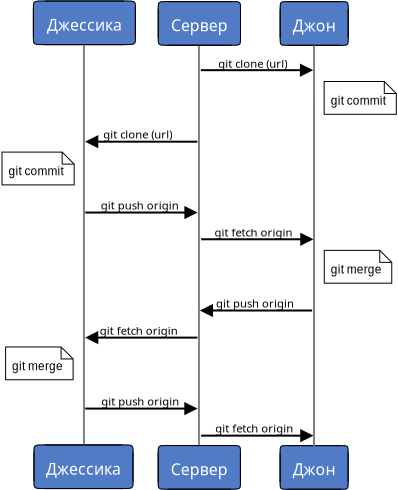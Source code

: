 <?xml version="1.0" encoding="UTF-8"?>
<dia:diagram xmlns:dia="http://www.lysator.liu.se/~alla/dia/">
  <dia:layer name="Segundo Plano" visible="true" active="true">
    <dia:object type="UML - Note" version="0" id="O0">
      <dia:attribute name="obj_pos">
        <dia:point val="17.087,4.575"/>
      </dia:attribute>
      <dia:attribute name="obj_bb">
        <dia:rectangle val="17.038,4.525;20.74,6.266"/>
      </dia:attribute>
      <dia:attribute name="meta">
        <dia:composite type="dict"/>
      </dia:attribute>
      <dia:attribute name="elem_corner">
        <dia:point val="17.087,4.575"/>
      </dia:attribute>
      <dia:attribute name="elem_width">
        <dia:real val="3.602"/>
      </dia:attribute>
      <dia:attribute name="elem_height">
        <dia:real val="1.641"/>
      </dia:attribute>
      <dia:attribute name="line_width">
        <dia:real val="0.05"/>
      </dia:attribute>
      <dia:attribute name="line_colour">
        <dia:color val="#000000"/>
      </dia:attribute>
      <dia:attribute name="fill_colour">
        <dia:color val="#ffffff"/>
      </dia:attribute>
      <dia:attribute name="text">
        <dia:composite type="text">
          <dia:attribute name="string">
            <dia:string>#git commit#</dia:string>
          </dia:attribute>
          <dia:attribute name="font">
            <dia:font family="Arial" style="0" name="Helvetica"/>
          </dia:attribute>
          <dia:attribute name="height">
            <dia:real val="0.741"/>
          </dia:attribute>
          <dia:attribute name="pos">
            <dia:point val="17.413,5.737"/>
          </dia:attribute>
          <dia:attribute name="color">
            <dia:color val="#000000"/>
          </dia:attribute>
          <dia:attribute name="alignment">
            <dia:enum val="0"/>
          </dia:attribute>
        </dia:composite>
      </dia:attribute>
    </dia:object>
    <dia:object type="UML - Note" version="0" id="O1">
      <dia:attribute name="obj_pos">
        <dia:point val="17.093,13.018"/>
      </dia:attribute>
      <dia:attribute name="obj_bb">
        <dia:rectangle val="17.043,12.967;20.515,14.708"/>
      </dia:attribute>
      <dia:attribute name="meta">
        <dia:composite type="dict"/>
      </dia:attribute>
      <dia:attribute name="elem_corner">
        <dia:point val="17.093,13.018"/>
      </dia:attribute>
      <dia:attribute name="elem_width">
        <dia:real val="3.373"/>
      </dia:attribute>
      <dia:attribute name="elem_height">
        <dia:real val="1.641"/>
      </dia:attribute>
      <dia:attribute name="line_width">
        <dia:real val="0.05"/>
      </dia:attribute>
      <dia:attribute name="line_colour">
        <dia:color val="#000000"/>
      </dia:attribute>
      <dia:attribute name="fill_colour">
        <dia:color val="#ffffff"/>
      </dia:attribute>
      <dia:attribute name="text">
        <dia:composite type="text">
          <dia:attribute name="string">
            <dia:string>#git merge#</dia:string>
          </dia:attribute>
          <dia:attribute name="font">
            <dia:font family="Arial" style="0" name="Helvetica"/>
          </dia:attribute>
          <dia:attribute name="height">
            <dia:real val="0.741"/>
          </dia:attribute>
          <dia:attribute name="pos">
            <dia:point val="17.418,14.18"/>
          </dia:attribute>
          <dia:attribute name="color">
            <dia:color val="#000000"/>
          </dia:attribute>
          <dia:attribute name="alignment">
            <dia:enum val="0"/>
          </dia:attribute>
        </dia:composite>
      </dia:attribute>
    </dia:object>
    <dia:object type="UML - Note" version="0" id="O2">
      <dia:attribute name="obj_pos">
        <dia:point val="1.16,17.848"/>
      </dia:attribute>
      <dia:attribute name="obj_bb">
        <dia:rectangle val="1.11,17.797;4.582,19.538"/>
      </dia:attribute>
      <dia:attribute name="meta">
        <dia:composite type="dict"/>
      </dia:attribute>
      <dia:attribute name="elem_corner">
        <dia:point val="1.16,17.848"/>
      </dia:attribute>
      <dia:attribute name="elem_width">
        <dia:real val="3.373"/>
      </dia:attribute>
      <dia:attribute name="elem_height">
        <dia:real val="1.641"/>
      </dia:attribute>
      <dia:attribute name="line_width">
        <dia:real val="0.05"/>
      </dia:attribute>
      <dia:attribute name="line_colour">
        <dia:color val="#000000"/>
      </dia:attribute>
      <dia:attribute name="fill_colour">
        <dia:color val="#ffffff"/>
      </dia:attribute>
      <dia:attribute name="text">
        <dia:composite type="text">
          <dia:attribute name="string">
            <dia:string>#git merge#</dia:string>
          </dia:attribute>
          <dia:attribute name="font">
            <dia:font family="Arial" style="0" name="Helvetica"/>
          </dia:attribute>
          <dia:attribute name="height">
            <dia:real val="0.741"/>
          </dia:attribute>
          <dia:attribute name="pos">
            <dia:point val="1.485,19.01"/>
          </dia:attribute>
          <dia:attribute name="color">
            <dia:color val="#000000"/>
          </dia:attribute>
          <dia:attribute name="alignment">
            <dia:enum val="0"/>
          </dia:attribute>
        </dia:composite>
      </dia:attribute>
    </dia:object>
    <dia:object type="UML - Note" version="0" id="O3">
      <dia:attribute name="obj_pos">
        <dia:point val="0.98,8.105"/>
      </dia:attribute>
      <dia:attribute name="obj_bb">
        <dia:rectangle val="0.93,8.055;4.633,9.796"/>
      </dia:attribute>
      <dia:attribute name="meta">
        <dia:composite type="dict"/>
      </dia:attribute>
      <dia:attribute name="elem_corner">
        <dia:point val="0.98,8.105"/>
      </dia:attribute>
      <dia:attribute name="elem_width">
        <dia:real val="3.602"/>
      </dia:attribute>
      <dia:attribute name="elem_height">
        <dia:real val="1.641"/>
      </dia:attribute>
      <dia:attribute name="line_width">
        <dia:real val="0.05"/>
      </dia:attribute>
      <dia:attribute name="line_colour">
        <dia:color val="#000000"/>
      </dia:attribute>
      <dia:attribute name="fill_colour">
        <dia:color val="#ffffff"/>
      </dia:attribute>
      <dia:attribute name="text">
        <dia:composite type="text">
          <dia:attribute name="string">
            <dia:string>#git commit#</dia:string>
          </dia:attribute>
          <dia:attribute name="font">
            <dia:font family="Arial" style="0" name="Helvetica"/>
          </dia:attribute>
          <dia:attribute name="height">
            <dia:real val="0.741"/>
          </dia:attribute>
          <dia:attribute name="pos">
            <dia:point val="1.305,9.268"/>
          </dia:attribute>
          <dia:attribute name="color">
            <dia:color val="#000000"/>
          </dia:attribute>
          <dia:attribute name="alignment">
            <dia:enum val="0"/>
          </dia:attribute>
        </dia:composite>
      </dia:attribute>
    </dia:object>
    <dia:object type="BPMN - Task" version="1" id="O4">
      <dia:attribute name="obj_pos">
        <dia:point val="2.55,0.55"/>
      </dia:attribute>
      <dia:attribute name="obj_bb">
        <dia:rectangle val="2.55,0.55;7.65,2.731"/>
      </dia:attribute>
      <dia:attribute name="meta">
        <dia:composite type="dict"/>
      </dia:attribute>
      <dia:attribute name="elem_corner">
        <dia:point val="2.55,0.55"/>
      </dia:attribute>
      <dia:attribute name="elem_width">
        <dia:real val="5.1"/>
      </dia:attribute>
      <dia:attribute name="elem_height">
        <dia:real val="2.181"/>
      </dia:attribute>
      <dia:attribute name="line_width">
        <dia:real val="1.175e-38"/>
      </dia:attribute>
      <dia:attribute name="line_colour">
        <dia:color val="#527bc6"/>
      </dia:attribute>
      <dia:attribute name="fill_colour">
        <dia:color val="#527bc6"/>
      </dia:attribute>
      <dia:attribute name="show_background">
        <dia:boolean val="true"/>
      </dia:attribute>
      <dia:attribute name="line_style">
        <dia:enum val="0"/>
        <dia:real val="1"/>
      </dia:attribute>
      <dia:attribute name="padding">
        <dia:real val="0"/>
      </dia:attribute>
      <dia:attribute name="text">
        <dia:composite type="text">
          <dia:attribute name="string">
            <dia:string>#Джессика#</dia:string>
          </dia:attribute>
          <dia:attribute name="font">
            <dia:font family="Verdana" style="0" name="Courier"/>
          </dia:attribute>
          <dia:attribute name="height">
            <dia:real val="0.988"/>
          </dia:attribute>
          <dia:attribute name="pos">
            <dia:point val="5.1,1.888"/>
          </dia:attribute>
          <dia:attribute name="color">
            <dia:color val="#ffffff"/>
          </dia:attribute>
          <dia:attribute name="alignment">
            <dia:enum val="1"/>
          </dia:attribute>
        </dia:composite>
      </dia:attribute>
      <dia:attribute name="flip_horizontal">
        <dia:boolean val="false"/>
      </dia:attribute>
      <dia:attribute name="flip_vertical">
        <dia:boolean val="false"/>
      </dia:attribute>
      <dia:attribute name="subscale">
        <dia:real val="1"/>
      </dia:attribute>
    </dia:object>
    <dia:object type="BPMN - Task" version="1" id="O5">
      <dia:attribute name="obj_pos">
        <dia:point val="8.793,0.58"/>
      </dia:attribute>
      <dia:attribute name="obj_bb">
        <dia:rectangle val="8.793,0.58;12.903,2.761"/>
      </dia:attribute>
      <dia:attribute name="meta">
        <dia:composite type="dict"/>
      </dia:attribute>
      <dia:attribute name="elem_corner">
        <dia:point val="8.793,0.58"/>
      </dia:attribute>
      <dia:attribute name="elem_width">
        <dia:real val="4.111"/>
      </dia:attribute>
      <dia:attribute name="elem_height">
        <dia:real val="2.181"/>
      </dia:attribute>
      <dia:attribute name="line_width">
        <dia:real val="1.175e-38"/>
      </dia:attribute>
      <dia:attribute name="line_colour">
        <dia:color val="#527bc6"/>
      </dia:attribute>
      <dia:attribute name="fill_colour">
        <dia:color val="#527bc6"/>
      </dia:attribute>
      <dia:attribute name="show_background">
        <dia:boolean val="true"/>
      </dia:attribute>
      <dia:attribute name="line_style">
        <dia:enum val="0"/>
        <dia:real val="1"/>
      </dia:attribute>
      <dia:attribute name="padding">
        <dia:real val="0"/>
      </dia:attribute>
      <dia:attribute name="text">
        <dia:composite type="text">
          <dia:attribute name="string">
            <dia:string>#Сервер#</dia:string>
          </dia:attribute>
          <dia:attribute name="font">
            <dia:font family="Verdana" style="0" name="Courier"/>
          </dia:attribute>
          <dia:attribute name="height">
            <dia:real val="0.988"/>
          </dia:attribute>
          <dia:attribute name="pos">
            <dia:point val="10.848,1.918"/>
          </dia:attribute>
          <dia:attribute name="color">
            <dia:color val="#ffffff"/>
          </dia:attribute>
          <dia:attribute name="alignment">
            <dia:enum val="1"/>
          </dia:attribute>
        </dia:composite>
      </dia:attribute>
      <dia:attribute name="flip_horizontal">
        <dia:boolean val="false"/>
      </dia:attribute>
      <dia:attribute name="flip_vertical">
        <dia:boolean val="false"/>
      </dia:attribute>
      <dia:attribute name="subscale">
        <dia:real val="1"/>
      </dia:attribute>
    </dia:object>
    <dia:object type="BPMN - Task" version="1" id="O6">
      <dia:attribute name="obj_pos">
        <dia:point val="14.889,0.583"/>
      </dia:attribute>
      <dia:attribute name="obj_bb">
        <dia:rectangle val="14.889,0.583;18.287,2.764"/>
      </dia:attribute>
      <dia:attribute name="meta">
        <dia:composite type="dict"/>
      </dia:attribute>
      <dia:attribute name="elem_corner">
        <dia:point val="14.889,0.583"/>
      </dia:attribute>
      <dia:attribute name="elem_width">
        <dia:real val="3.399"/>
      </dia:attribute>
      <dia:attribute name="elem_height">
        <dia:real val="2.181"/>
      </dia:attribute>
      <dia:attribute name="line_width">
        <dia:real val="1.175e-38"/>
      </dia:attribute>
      <dia:attribute name="line_colour">
        <dia:color val="#527bc6"/>
      </dia:attribute>
      <dia:attribute name="fill_colour">
        <dia:color val="#527bc6"/>
      </dia:attribute>
      <dia:attribute name="show_background">
        <dia:boolean val="true"/>
      </dia:attribute>
      <dia:attribute name="line_style">
        <dia:enum val="0"/>
        <dia:real val="1"/>
      </dia:attribute>
      <dia:attribute name="padding">
        <dia:real val="0"/>
      </dia:attribute>
      <dia:attribute name="text">
        <dia:composite type="text">
          <dia:attribute name="string">
            <dia:string>#Джон#</dia:string>
          </dia:attribute>
          <dia:attribute name="font">
            <dia:font family="Verdana" style="0" name="Courier"/>
          </dia:attribute>
          <dia:attribute name="height">
            <dia:real val="0.988"/>
          </dia:attribute>
          <dia:attribute name="pos">
            <dia:point val="16.588,1.92"/>
          </dia:attribute>
          <dia:attribute name="color">
            <dia:color val="#ffffff"/>
          </dia:attribute>
          <dia:attribute name="alignment">
            <dia:enum val="1"/>
          </dia:attribute>
        </dia:composite>
      </dia:attribute>
      <dia:attribute name="flip_horizontal">
        <dia:boolean val="false"/>
      </dia:attribute>
      <dia:attribute name="flip_vertical">
        <dia:boolean val="false"/>
      </dia:attribute>
      <dia:attribute name="subscale">
        <dia:real val="1"/>
      </dia:attribute>
    </dia:object>
    <dia:object type="BPMN - Task" version="1" id="O7">
      <dia:attribute name="obj_pos">
        <dia:point val="2.58,22.747"/>
      </dia:attribute>
      <dia:attribute name="obj_bb">
        <dia:rectangle val="2.58,22.747;7.53,24.929"/>
      </dia:attribute>
      <dia:attribute name="meta">
        <dia:composite type="dict"/>
      </dia:attribute>
      <dia:attribute name="elem_corner">
        <dia:point val="2.58,22.747"/>
      </dia:attribute>
      <dia:attribute name="elem_width">
        <dia:real val="4.95"/>
      </dia:attribute>
      <dia:attribute name="elem_height">
        <dia:real val="2.181"/>
      </dia:attribute>
      <dia:attribute name="line_width">
        <dia:real val="1.175e-38"/>
      </dia:attribute>
      <dia:attribute name="line_colour">
        <dia:color val="#527bc6"/>
      </dia:attribute>
      <dia:attribute name="fill_colour">
        <dia:color val="#527bc6"/>
      </dia:attribute>
      <dia:attribute name="show_background">
        <dia:boolean val="true"/>
      </dia:attribute>
      <dia:attribute name="line_style">
        <dia:enum val="0"/>
        <dia:real val="1"/>
      </dia:attribute>
      <dia:attribute name="padding">
        <dia:real val="0"/>
      </dia:attribute>
      <dia:attribute name="text">
        <dia:composite type="text">
          <dia:attribute name="string">
            <dia:string>#Джессика#</dia:string>
          </dia:attribute>
          <dia:attribute name="font">
            <dia:font family="Verdana" style="0" name="Courier"/>
          </dia:attribute>
          <dia:attribute name="height">
            <dia:real val="0.988"/>
          </dia:attribute>
          <dia:attribute name="pos">
            <dia:point val="5.055,24.085"/>
          </dia:attribute>
          <dia:attribute name="color">
            <dia:color val="#ffffff"/>
          </dia:attribute>
          <dia:attribute name="alignment">
            <dia:enum val="1"/>
          </dia:attribute>
        </dia:composite>
      </dia:attribute>
      <dia:attribute name="flip_horizontal">
        <dia:boolean val="false"/>
      </dia:attribute>
      <dia:attribute name="flip_vertical">
        <dia:boolean val="false"/>
      </dia:attribute>
      <dia:attribute name="subscale">
        <dia:real val="1"/>
      </dia:attribute>
    </dia:object>
    <dia:object type="BPMN - Task" version="1" id="O8">
      <dia:attribute name="obj_pos">
        <dia:point val="8.79,22.777"/>
      </dia:attribute>
      <dia:attribute name="obj_bb">
        <dia:rectangle val="8.79,22.777;12.901,24.959"/>
      </dia:attribute>
      <dia:attribute name="meta">
        <dia:composite type="dict"/>
      </dia:attribute>
      <dia:attribute name="elem_corner">
        <dia:point val="8.79,22.777"/>
      </dia:attribute>
      <dia:attribute name="elem_width">
        <dia:real val="4.111"/>
      </dia:attribute>
      <dia:attribute name="elem_height">
        <dia:real val="2.181"/>
      </dia:attribute>
      <dia:attribute name="line_width">
        <dia:real val="1.175e-38"/>
      </dia:attribute>
      <dia:attribute name="line_colour">
        <dia:color val="#527bc6"/>
      </dia:attribute>
      <dia:attribute name="fill_colour">
        <dia:color val="#527bc6"/>
      </dia:attribute>
      <dia:attribute name="show_background">
        <dia:boolean val="true"/>
      </dia:attribute>
      <dia:attribute name="line_style">
        <dia:enum val="0"/>
        <dia:real val="1"/>
      </dia:attribute>
      <dia:attribute name="padding">
        <dia:real val="0"/>
      </dia:attribute>
      <dia:attribute name="text">
        <dia:composite type="text">
          <dia:attribute name="string">
            <dia:string>#Сервер#</dia:string>
          </dia:attribute>
          <dia:attribute name="font">
            <dia:font family="Verdana" style="0" name="Courier"/>
          </dia:attribute>
          <dia:attribute name="height">
            <dia:real val="0.988"/>
          </dia:attribute>
          <dia:attribute name="pos">
            <dia:point val="10.845,24.115"/>
          </dia:attribute>
          <dia:attribute name="color">
            <dia:color val="#ffffff"/>
          </dia:attribute>
          <dia:attribute name="alignment">
            <dia:enum val="1"/>
          </dia:attribute>
        </dia:composite>
      </dia:attribute>
      <dia:attribute name="flip_horizontal">
        <dia:boolean val="false"/>
      </dia:attribute>
      <dia:attribute name="flip_vertical">
        <dia:boolean val="false"/>
      </dia:attribute>
      <dia:attribute name="subscale">
        <dia:real val="1"/>
      </dia:attribute>
    </dia:object>
    <dia:object type="BPMN - Task" version="1" id="O9">
      <dia:attribute name="obj_pos">
        <dia:point val="14.886,22.78"/>
      </dia:attribute>
      <dia:attribute name="obj_bb">
        <dia:rectangle val="14.886,22.78;18.285,24.961"/>
      </dia:attribute>
      <dia:attribute name="meta">
        <dia:composite type="dict"/>
      </dia:attribute>
      <dia:attribute name="elem_corner">
        <dia:point val="14.886,22.78"/>
      </dia:attribute>
      <dia:attribute name="elem_width">
        <dia:real val="3.399"/>
      </dia:attribute>
      <dia:attribute name="elem_height">
        <dia:real val="2.181"/>
      </dia:attribute>
      <dia:attribute name="line_width">
        <dia:real val="1.175e-38"/>
      </dia:attribute>
      <dia:attribute name="line_colour">
        <dia:color val="#527bc6"/>
      </dia:attribute>
      <dia:attribute name="fill_colour">
        <dia:color val="#527bc6"/>
      </dia:attribute>
      <dia:attribute name="show_background">
        <dia:boolean val="true"/>
      </dia:attribute>
      <dia:attribute name="line_style">
        <dia:enum val="0"/>
        <dia:real val="1"/>
      </dia:attribute>
      <dia:attribute name="padding">
        <dia:real val="0"/>
      </dia:attribute>
      <dia:attribute name="text">
        <dia:composite type="text">
          <dia:attribute name="string">
            <dia:string>#Джон#</dia:string>
          </dia:attribute>
          <dia:attribute name="font">
            <dia:font family="Verdana" style="0" name="Courier"/>
          </dia:attribute>
          <dia:attribute name="height">
            <dia:real val="0.988"/>
          </dia:attribute>
          <dia:attribute name="pos">
            <dia:point val="16.586,24.118"/>
          </dia:attribute>
          <dia:attribute name="color">
            <dia:color val="#ffffff"/>
          </dia:attribute>
          <dia:attribute name="alignment">
            <dia:enum val="1"/>
          </dia:attribute>
        </dia:composite>
      </dia:attribute>
      <dia:attribute name="flip_horizontal">
        <dia:boolean val="false"/>
      </dia:attribute>
      <dia:attribute name="flip_vertical">
        <dia:boolean val="false"/>
      </dia:attribute>
      <dia:attribute name="subscale">
        <dia:real val="1"/>
      </dia:attribute>
    </dia:object>
    <dia:object type="Standard - Line" version="0" id="O10">
      <dia:attribute name="obj_pos">
        <dia:point val="5.078,2.744"/>
      </dia:attribute>
      <dia:attribute name="obj_bb">
        <dia:rectangle val="5.028,2.694;5.128,22.738"/>
      </dia:attribute>
      <dia:attribute name="conn_endpoints">
        <dia:point val="5.078,2.744"/>
        <dia:point val="5.078,22.688"/>
      </dia:attribute>
      <dia:attribute name="numcp">
        <dia:int val="1"/>
      </dia:attribute>
      <dia:attribute name="line_color">
        <dia:color val="#808080"/>
      </dia:attribute>
    </dia:object>
    <dia:object type="Standard - Line" version="0" id="O11">
      <dia:attribute name="obj_pos">
        <dia:point val="10.827,2.802"/>
      </dia:attribute>
      <dia:attribute name="obj_bb">
        <dia:rectangle val="10.777,2.752;10.877,22.796"/>
      </dia:attribute>
      <dia:attribute name="conn_endpoints">
        <dia:point val="10.827,2.802"/>
        <dia:point val="10.827,22.746"/>
      </dia:attribute>
      <dia:attribute name="numcp">
        <dia:int val="1"/>
      </dia:attribute>
      <dia:attribute name="line_color">
        <dia:color val="#808080"/>
      </dia:attribute>
    </dia:object>
    <dia:object type="Standard - Line" version="0" id="O12">
      <dia:attribute name="obj_pos">
        <dia:point val="16.582,2.776"/>
      </dia:attribute>
      <dia:attribute name="obj_bb">
        <dia:rectangle val="16.529,2.726;16.632,22.843"/>
      </dia:attribute>
      <dia:attribute name="conn_endpoints">
        <dia:point val="16.582,2.776"/>
        <dia:point val="16.579,22.793"/>
      </dia:attribute>
      <dia:attribute name="numcp">
        <dia:int val="1"/>
      </dia:attribute>
      <dia:attribute name="line_color">
        <dia:color val="#808080"/>
      </dia:attribute>
    </dia:object>
    <dia:object type="Standard - Line" version="0" id="O13">
      <dia:attribute name="obj_pos">
        <dia:point val="5.194,7.584"/>
      </dia:attribute>
      <dia:attribute name="obj_bb">
        <dia:rectangle val="5.132,7.253;10.8,7.915"/>
      </dia:attribute>
      <dia:attribute name="conn_endpoints">
        <dia:point val="5.194,7.584"/>
        <dia:point val="10.75,7.584"/>
      </dia:attribute>
      <dia:attribute name="numcp">
        <dia:int val="1"/>
      </dia:attribute>
      <dia:attribute name="start_arrow">
        <dia:enum val="3"/>
      </dia:attribute>
      <dia:attribute name="start_arrow_length">
        <dia:real val="0.5"/>
      </dia:attribute>
      <dia:attribute name="start_arrow_width">
        <dia:real val="0.5"/>
      </dia:attribute>
    </dia:object>
    <dia:object type="Standard - Line" version="0" id="O14">
      <dia:attribute name="obj_pos">
        <dia:point val="5.196,17.381"/>
      </dia:attribute>
      <dia:attribute name="obj_bb">
        <dia:rectangle val="5.134,17.05;10.802,17.712"/>
      </dia:attribute>
      <dia:attribute name="conn_endpoints">
        <dia:point val="5.196,17.381"/>
        <dia:point val="10.752,17.381"/>
      </dia:attribute>
      <dia:attribute name="numcp">
        <dia:int val="1"/>
      </dia:attribute>
      <dia:attribute name="start_arrow">
        <dia:enum val="3"/>
      </dia:attribute>
      <dia:attribute name="start_arrow_length">
        <dia:real val="0.5"/>
      </dia:attribute>
      <dia:attribute name="start_arrow_width">
        <dia:real val="0.5"/>
      </dia:attribute>
    </dia:object>
    <dia:object type="Standard - Line" version="0" id="O15">
      <dia:attribute name="obj_pos">
        <dia:point val="10.932,16.026"/>
      </dia:attribute>
      <dia:attribute name="obj_bb">
        <dia:rectangle val="10.87,15.695;16.538,16.357"/>
      </dia:attribute>
      <dia:attribute name="conn_endpoints">
        <dia:point val="10.932,16.026"/>
        <dia:point val="16.488,16.026"/>
      </dia:attribute>
      <dia:attribute name="numcp">
        <dia:int val="1"/>
      </dia:attribute>
      <dia:attribute name="start_arrow">
        <dia:enum val="3"/>
      </dia:attribute>
      <dia:attribute name="start_arrow_length">
        <dia:real val="0.5"/>
      </dia:attribute>
      <dia:attribute name="start_arrow_width">
        <dia:real val="0.5"/>
      </dia:attribute>
    </dia:object>
    <dia:object type="Standard - Line" version="0" id="O16">
      <dia:attribute name="obj_pos">
        <dia:point val="5.142,11.127"/>
      </dia:attribute>
      <dia:attribute name="obj_bb">
        <dia:rectangle val="5.092,10.796;10.81,11.458"/>
      </dia:attribute>
      <dia:attribute name="conn_endpoints">
        <dia:point val="5.142,11.127"/>
        <dia:point val="10.699,11.127"/>
      </dia:attribute>
      <dia:attribute name="numcp">
        <dia:int val="1"/>
      </dia:attribute>
      <dia:attribute name="end_arrow">
        <dia:enum val="3"/>
      </dia:attribute>
      <dia:attribute name="end_arrow_length">
        <dia:real val="0.5"/>
      </dia:attribute>
      <dia:attribute name="end_arrow_width">
        <dia:real val="0.5"/>
      </dia:attribute>
    </dia:object>
    <dia:object type="Standard - Line" version="0" id="O17">
      <dia:attribute name="obj_pos">
        <dia:point val="5.139,20.929"/>
      </dia:attribute>
      <dia:attribute name="obj_bb">
        <dia:rectangle val="5.089,20.599;10.807,21.26"/>
      </dia:attribute>
      <dia:attribute name="conn_endpoints">
        <dia:point val="5.139,20.929"/>
        <dia:point val="10.695,20.929"/>
      </dia:attribute>
      <dia:attribute name="numcp">
        <dia:int val="1"/>
      </dia:attribute>
      <dia:attribute name="end_arrow">
        <dia:enum val="3"/>
      </dia:attribute>
      <dia:attribute name="end_arrow_length">
        <dia:real val="0.5"/>
      </dia:attribute>
      <dia:attribute name="end_arrow_width">
        <dia:real val="0.5"/>
      </dia:attribute>
    </dia:object>
    <dia:object type="Standard - Line" version="0" id="O18">
      <dia:attribute name="obj_pos">
        <dia:point val="10.935,22.282"/>
      </dia:attribute>
      <dia:attribute name="obj_bb">
        <dia:rectangle val="10.885,21.951;16.603,22.613"/>
      </dia:attribute>
      <dia:attribute name="conn_endpoints">
        <dia:point val="10.935,22.282"/>
        <dia:point val="16.491,22.282"/>
      </dia:attribute>
      <dia:attribute name="numcp">
        <dia:int val="1"/>
      </dia:attribute>
      <dia:attribute name="end_arrow">
        <dia:enum val="3"/>
      </dia:attribute>
      <dia:attribute name="end_arrow_length">
        <dia:real val="0.5"/>
      </dia:attribute>
      <dia:attribute name="end_arrow_width">
        <dia:real val="0.5"/>
      </dia:attribute>
    </dia:object>
    <dia:object type="Standard - Line" version="0" id="O19">
      <dia:attribute name="obj_pos">
        <dia:point val="10.919,4.009"/>
      </dia:attribute>
      <dia:attribute name="obj_bb">
        <dia:rectangle val="10.869,3.678;16.587,4.34"/>
      </dia:attribute>
      <dia:attribute name="conn_endpoints">
        <dia:point val="10.919,4.009"/>
        <dia:point val="16.475,4.009"/>
      </dia:attribute>
      <dia:attribute name="numcp">
        <dia:int val="1"/>
      </dia:attribute>
      <dia:attribute name="end_arrow">
        <dia:enum val="3"/>
      </dia:attribute>
      <dia:attribute name="end_arrow_length">
        <dia:real val="0.5"/>
      </dia:attribute>
      <dia:attribute name="end_arrow_width">
        <dia:real val="0.5"/>
      </dia:attribute>
    </dia:object>
    <dia:object type="Standard - Line" version="0" id="O20">
      <dia:attribute name="obj_pos">
        <dia:point val="10.936,12.464"/>
      </dia:attribute>
      <dia:attribute name="obj_bb">
        <dia:rectangle val="10.886,12.133;16.604,12.795"/>
      </dia:attribute>
      <dia:attribute name="conn_endpoints">
        <dia:point val="10.936,12.464"/>
        <dia:point val="16.492,12.464"/>
      </dia:attribute>
      <dia:attribute name="numcp">
        <dia:int val="1"/>
      </dia:attribute>
      <dia:attribute name="end_arrow">
        <dia:enum val="3"/>
      </dia:attribute>
      <dia:attribute name="end_arrow_length">
        <dia:real val="0.5"/>
      </dia:attribute>
      <dia:attribute name="end_arrow_width">
        <dia:real val="0.5"/>
      </dia:attribute>
    </dia:object>
    <dia:object type="Standard - Text" version="1" id="O21">
      <dia:attribute name="obj_pos">
        <dia:point val="5.912,10.972"/>
      </dia:attribute>
      <dia:attribute name="obj_bb">
        <dia:rectangle val="5.912,10.447;9.985,11.104"/>
      </dia:attribute>
      <dia:attribute name="text">
        <dia:composite type="text">
          <dia:attribute name="string">
            <dia:string>#git push origin#</dia:string>
          </dia:attribute>
          <dia:attribute name="font">
            <dia:font family="sans" style="0" name="Helvetica"/>
          </dia:attribute>
          <dia:attribute name="height">
            <dia:real val="0.706"/>
          </dia:attribute>
          <dia:attribute name="pos">
            <dia:point val="5.912,10.972"/>
          </dia:attribute>
          <dia:attribute name="color">
            <dia:color val="#000000"/>
          </dia:attribute>
          <dia:attribute name="alignment">
            <dia:enum val="0"/>
          </dia:attribute>
        </dia:composite>
      </dia:attribute>
      <dia:attribute name="valign">
        <dia:enum val="3"/>
      </dia:attribute>
    </dia:object>
    <dia:object type="Standard - Text" version="1" id="O22">
      <dia:attribute name="obj_pos">
        <dia:point val="6.04,7.424"/>
      </dia:attribute>
      <dia:attribute name="obj_bb">
        <dia:rectangle val="6.04,6.899;9.842,7.557"/>
      </dia:attribute>
      <dia:attribute name="text">
        <dia:composite type="text">
          <dia:attribute name="string">
            <dia:string>#git clone (url)#</dia:string>
          </dia:attribute>
          <dia:attribute name="font">
            <dia:font family="sans" style="0" name="Helvetica"/>
          </dia:attribute>
          <dia:attribute name="height">
            <dia:real val="0.706"/>
          </dia:attribute>
          <dia:attribute name="pos">
            <dia:point val="6.04,7.424"/>
          </dia:attribute>
          <dia:attribute name="color">
            <dia:color val="#000000"/>
          </dia:attribute>
          <dia:attribute name="alignment">
            <dia:enum val="0"/>
          </dia:attribute>
        </dia:composite>
      </dia:attribute>
      <dia:attribute name="valign">
        <dia:enum val="3"/>
      </dia:attribute>
    </dia:object>
    <dia:object type="Standard - Text" version="1" id="O23">
      <dia:attribute name="obj_pos">
        <dia:point val="11.789,3.886"/>
      </dia:attribute>
      <dia:attribute name="obj_bb">
        <dia:rectangle val="11.789,3.361;15.591,4.018"/>
      </dia:attribute>
      <dia:attribute name="text">
        <dia:composite type="text">
          <dia:attribute name="string">
            <dia:string>#git clone (url)#</dia:string>
          </dia:attribute>
          <dia:attribute name="font">
            <dia:font family="sans" style="0" name="Helvetica"/>
          </dia:attribute>
          <dia:attribute name="height">
            <dia:real val="0.706"/>
          </dia:attribute>
          <dia:attribute name="pos">
            <dia:point val="11.789,3.886"/>
          </dia:attribute>
          <dia:attribute name="color">
            <dia:color val="#000000"/>
          </dia:attribute>
          <dia:attribute name="alignment">
            <dia:enum val="0"/>
          </dia:attribute>
        </dia:composite>
      </dia:attribute>
      <dia:attribute name="valign">
        <dia:enum val="3"/>
      </dia:attribute>
    </dia:object>
    <dia:object type="Standard - Text" version="1" id="O24">
      <dia:attribute name="obj_pos">
        <dia:point val="11.606,12.328"/>
      </dia:attribute>
      <dia:attribute name="obj_bb">
        <dia:rectangle val="11.606,11.803;15.749,12.461"/>
      </dia:attribute>
      <dia:attribute name="text">
        <dia:composite type="text">
          <dia:attribute name="string">
            <dia:string>#git fetch origin#</dia:string>
          </dia:attribute>
          <dia:attribute name="font">
            <dia:font family="sans" style="0" name="Helvetica"/>
          </dia:attribute>
          <dia:attribute name="height">
            <dia:real val="0.706"/>
          </dia:attribute>
          <dia:attribute name="pos">
            <dia:point val="11.606,12.328"/>
          </dia:attribute>
          <dia:attribute name="color">
            <dia:color val="#000000"/>
          </dia:attribute>
          <dia:attribute name="alignment">
            <dia:enum val="0"/>
          </dia:attribute>
        </dia:composite>
      </dia:attribute>
      <dia:attribute name="valign">
        <dia:enum val="3"/>
      </dia:attribute>
    </dia:object>
    <dia:object type="Standard - Text" version="1" id="O25">
      <dia:attribute name="obj_pos">
        <dia:point val="11.674,15.871"/>
      </dia:attribute>
      <dia:attribute name="obj_bb">
        <dia:rectangle val="11.674,15.346;15.746,16.003"/>
      </dia:attribute>
      <dia:attribute name="text">
        <dia:composite type="text">
          <dia:attribute name="string">
            <dia:string>#git push origin#</dia:string>
          </dia:attribute>
          <dia:attribute name="font">
            <dia:font family="sans" style="0" name="Helvetica"/>
          </dia:attribute>
          <dia:attribute name="height">
            <dia:real val="0.706"/>
          </dia:attribute>
          <dia:attribute name="pos">
            <dia:point val="11.674,15.871"/>
          </dia:attribute>
          <dia:attribute name="color">
            <dia:color val="#000000"/>
          </dia:attribute>
          <dia:attribute name="alignment">
            <dia:enum val="0"/>
          </dia:attribute>
        </dia:composite>
      </dia:attribute>
      <dia:attribute name="valign">
        <dia:enum val="3"/>
      </dia:attribute>
    </dia:object>
    <dia:object type="Standard - Text" version="1" id="O26">
      <dia:attribute name="obj_pos">
        <dia:point val="5.867,17.233"/>
      </dia:attribute>
      <dia:attribute name="obj_bb">
        <dia:rectangle val="5.867,16.708;10.01,17.366"/>
      </dia:attribute>
      <dia:attribute name="text">
        <dia:composite type="text">
          <dia:attribute name="string">
            <dia:string>#git fetch origin#</dia:string>
          </dia:attribute>
          <dia:attribute name="font">
            <dia:font family="sans" style="0" name="Helvetica"/>
          </dia:attribute>
          <dia:attribute name="height">
            <dia:real val="0.706"/>
          </dia:attribute>
          <dia:attribute name="pos">
            <dia:point val="5.867,17.233"/>
          </dia:attribute>
          <dia:attribute name="color">
            <dia:color val="#000000"/>
          </dia:attribute>
          <dia:attribute name="alignment">
            <dia:enum val="0"/>
          </dia:attribute>
        </dia:composite>
      </dia:attribute>
      <dia:attribute name="valign">
        <dia:enum val="3"/>
      </dia:attribute>
    </dia:object>
    <dia:object type="Standard - Text" version="1" id="O27">
      <dia:attribute name="obj_pos">
        <dia:point val="5.941,20.769"/>
      </dia:attribute>
      <dia:attribute name="obj_bb">
        <dia:rectangle val="5.941,20.244;10.014,20.902"/>
      </dia:attribute>
      <dia:attribute name="text">
        <dia:composite type="text">
          <dia:attribute name="string">
            <dia:string>#git push origin#</dia:string>
          </dia:attribute>
          <dia:attribute name="font">
            <dia:font family="sans" style="0" name="Helvetica"/>
          </dia:attribute>
          <dia:attribute name="height">
            <dia:real val="0.706"/>
          </dia:attribute>
          <dia:attribute name="pos">
            <dia:point val="5.941,20.769"/>
          </dia:attribute>
          <dia:attribute name="color">
            <dia:color val="#000000"/>
          </dia:attribute>
          <dia:attribute name="alignment">
            <dia:enum val="0"/>
          </dia:attribute>
        </dia:composite>
      </dia:attribute>
      <dia:attribute name="valign">
        <dia:enum val="3"/>
      </dia:attribute>
    </dia:object>
    <dia:object type="Standard - Text" version="1" id="O28">
      <dia:attribute name="obj_pos">
        <dia:point val="11.641,22.119"/>
      </dia:attribute>
      <dia:attribute name="obj_bb">
        <dia:rectangle val="11.641,21.594;15.784,22.252"/>
      </dia:attribute>
      <dia:attribute name="text">
        <dia:composite type="text">
          <dia:attribute name="string">
            <dia:string>#git fetch origin#</dia:string>
          </dia:attribute>
          <dia:attribute name="font">
            <dia:font family="sans" style="0" name="Helvetica"/>
          </dia:attribute>
          <dia:attribute name="height">
            <dia:real val="0.706"/>
          </dia:attribute>
          <dia:attribute name="pos">
            <dia:point val="11.641,22.119"/>
          </dia:attribute>
          <dia:attribute name="color">
            <dia:color val="#000000"/>
          </dia:attribute>
          <dia:attribute name="alignment">
            <dia:enum val="0"/>
          </dia:attribute>
        </dia:composite>
      </dia:attribute>
      <dia:attribute name="valign">
        <dia:enum val="3"/>
      </dia:attribute>
    </dia:object>
  </dia:layer>
</dia:diagram>
